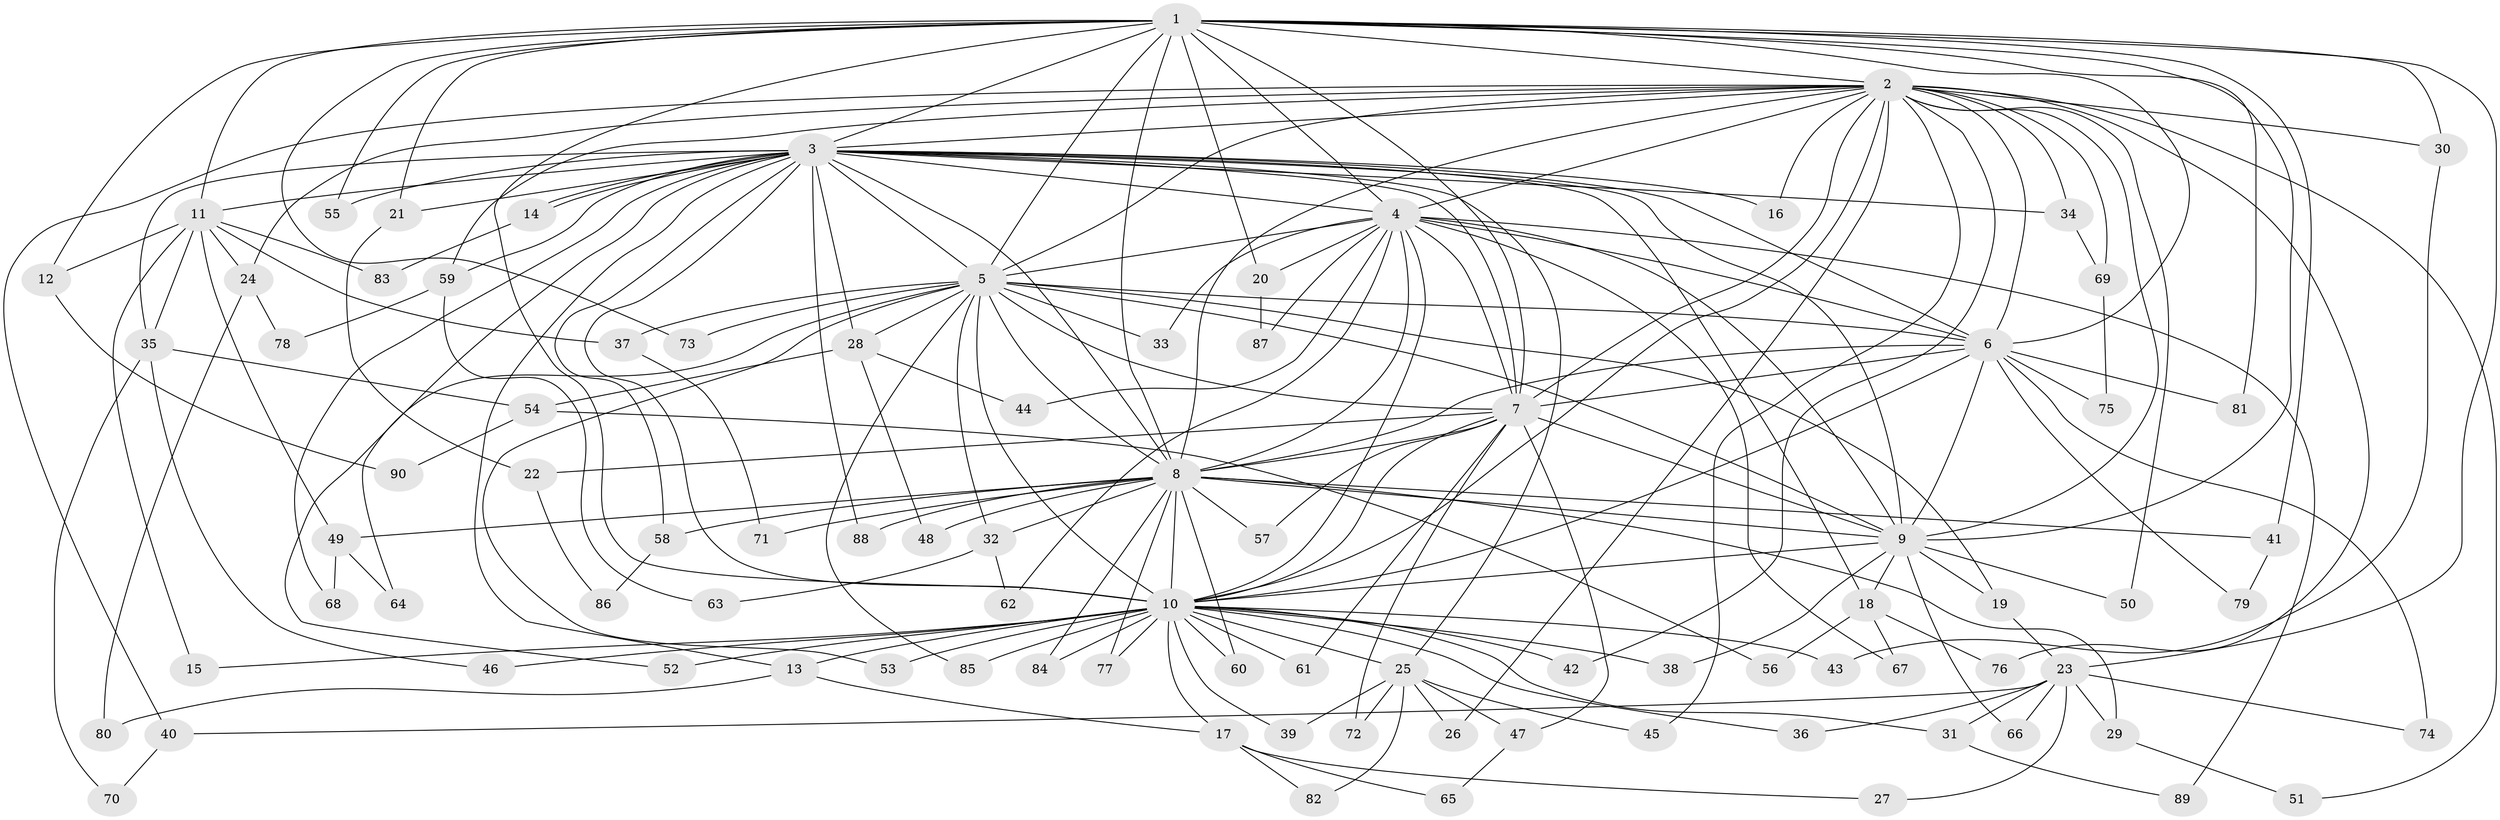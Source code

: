 // coarse degree distribution, {22: 0.015384615384615385, 17: 0.046153846153846156, 23: 0.046153846153846156, 11: 0.015384615384615385, 2: 0.5538461538461539, 6: 0.015384615384615385, 3: 0.16923076923076924, 5: 0.046153846153846156, 4: 0.06153846153846154, 9: 0.015384615384615385, 8: 0.015384615384615385}
// Generated by graph-tools (version 1.1) at 2025/41/03/06/25 10:41:38]
// undirected, 90 vertices, 205 edges
graph export_dot {
graph [start="1"]
  node [color=gray90,style=filled];
  1;
  2;
  3;
  4;
  5;
  6;
  7;
  8;
  9;
  10;
  11;
  12;
  13;
  14;
  15;
  16;
  17;
  18;
  19;
  20;
  21;
  22;
  23;
  24;
  25;
  26;
  27;
  28;
  29;
  30;
  31;
  32;
  33;
  34;
  35;
  36;
  37;
  38;
  39;
  40;
  41;
  42;
  43;
  44;
  45;
  46;
  47;
  48;
  49;
  50;
  51;
  52;
  53;
  54;
  55;
  56;
  57;
  58;
  59;
  60;
  61;
  62;
  63;
  64;
  65;
  66;
  67;
  68;
  69;
  70;
  71;
  72;
  73;
  74;
  75;
  76;
  77;
  78;
  79;
  80;
  81;
  82;
  83;
  84;
  85;
  86;
  87;
  88;
  89;
  90;
  1 -- 2;
  1 -- 3;
  1 -- 4;
  1 -- 5;
  1 -- 6;
  1 -- 7;
  1 -- 8;
  1 -- 9;
  1 -- 10;
  1 -- 11;
  1 -- 12;
  1 -- 20;
  1 -- 21;
  1 -- 23;
  1 -- 30;
  1 -- 41;
  1 -- 55;
  1 -- 73;
  1 -- 81;
  2 -- 3;
  2 -- 4;
  2 -- 5;
  2 -- 6;
  2 -- 7;
  2 -- 8;
  2 -- 9;
  2 -- 10;
  2 -- 16;
  2 -- 24;
  2 -- 26;
  2 -- 30;
  2 -- 34;
  2 -- 40;
  2 -- 42;
  2 -- 45;
  2 -- 50;
  2 -- 51;
  2 -- 59;
  2 -- 69;
  2 -- 76;
  3 -- 4;
  3 -- 5;
  3 -- 6;
  3 -- 7;
  3 -- 8;
  3 -- 9;
  3 -- 10;
  3 -- 11;
  3 -- 13;
  3 -- 14;
  3 -- 14;
  3 -- 16;
  3 -- 18;
  3 -- 21;
  3 -- 25;
  3 -- 28;
  3 -- 34;
  3 -- 35;
  3 -- 52;
  3 -- 55;
  3 -- 58;
  3 -- 59;
  3 -- 68;
  3 -- 88;
  4 -- 5;
  4 -- 6;
  4 -- 7;
  4 -- 8;
  4 -- 9;
  4 -- 10;
  4 -- 20;
  4 -- 33;
  4 -- 44;
  4 -- 62;
  4 -- 67;
  4 -- 87;
  4 -- 89;
  5 -- 6;
  5 -- 7;
  5 -- 8;
  5 -- 9;
  5 -- 10;
  5 -- 19;
  5 -- 28;
  5 -- 32;
  5 -- 33;
  5 -- 37;
  5 -- 53;
  5 -- 64;
  5 -- 73;
  5 -- 85;
  6 -- 7;
  6 -- 8;
  6 -- 9;
  6 -- 10;
  6 -- 74;
  6 -- 75;
  6 -- 79;
  6 -- 81;
  7 -- 8;
  7 -- 9;
  7 -- 10;
  7 -- 22;
  7 -- 47;
  7 -- 57;
  7 -- 61;
  7 -- 72;
  8 -- 9;
  8 -- 10;
  8 -- 29;
  8 -- 32;
  8 -- 41;
  8 -- 48;
  8 -- 49;
  8 -- 57;
  8 -- 58;
  8 -- 60;
  8 -- 71;
  8 -- 77;
  8 -- 84;
  8 -- 88;
  9 -- 10;
  9 -- 18;
  9 -- 19;
  9 -- 38;
  9 -- 50;
  9 -- 66;
  10 -- 13;
  10 -- 15;
  10 -- 17;
  10 -- 25;
  10 -- 31;
  10 -- 36;
  10 -- 38;
  10 -- 39;
  10 -- 42;
  10 -- 43;
  10 -- 46;
  10 -- 52;
  10 -- 53;
  10 -- 60;
  10 -- 61;
  10 -- 77;
  10 -- 84;
  10 -- 85;
  11 -- 12;
  11 -- 15;
  11 -- 24;
  11 -- 35;
  11 -- 37;
  11 -- 49;
  11 -- 83;
  12 -- 90;
  13 -- 17;
  13 -- 80;
  14 -- 83;
  17 -- 27;
  17 -- 65;
  17 -- 82;
  18 -- 56;
  18 -- 67;
  18 -- 76;
  19 -- 23;
  20 -- 87;
  21 -- 22;
  22 -- 86;
  23 -- 27;
  23 -- 29;
  23 -- 31;
  23 -- 36;
  23 -- 40;
  23 -- 66;
  23 -- 74;
  24 -- 78;
  24 -- 80;
  25 -- 26;
  25 -- 39;
  25 -- 45;
  25 -- 47;
  25 -- 72;
  25 -- 82;
  28 -- 44;
  28 -- 48;
  28 -- 54;
  29 -- 51;
  30 -- 43;
  31 -- 89;
  32 -- 62;
  32 -- 63;
  34 -- 69;
  35 -- 46;
  35 -- 54;
  35 -- 70;
  37 -- 71;
  40 -- 70;
  41 -- 79;
  47 -- 65;
  49 -- 64;
  49 -- 68;
  54 -- 56;
  54 -- 90;
  58 -- 86;
  59 -- 63;
  59 -- 78;
  69 -- 75;
}
